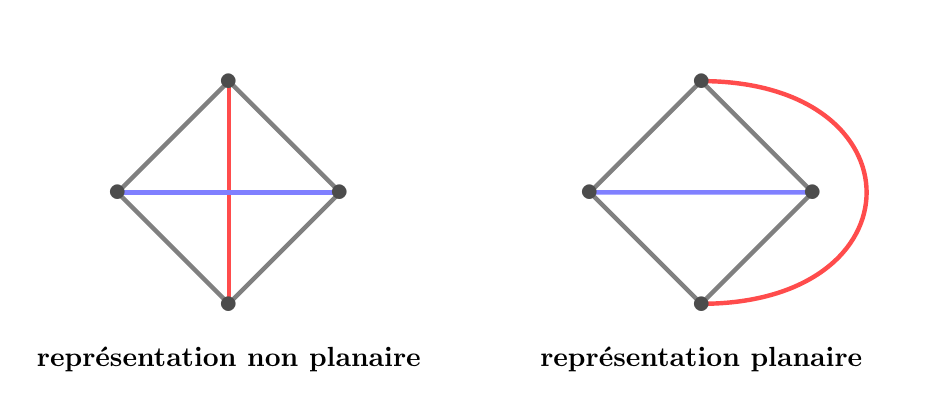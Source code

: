 \begin{tikzpicture}[scale=2]

\begin{scope}[rotate=45]

\coordinate (A) at (0,0);
\coordinate (B) at (1,0);
\coordinate (C) at (1,1);
\coordinate (D) at (0,1);

\draw[ultra thick, black!50]  (A) -- (B);
\draw[ultra thick, black!50]  (B) -- (C);
\draw[ultra thick, black!50]  (C) -- (D);
\draw[ultra thick, black!50]  (D) -- (A);

\draw[ultra thick, red!70]  (A) -- (C);
\draw[ultra thick, blue!50]  (B) -- (D);

\path (A) node[scale=5,black!70]{.};
\path (B) node[scale=5,black!70]{.};
\path (C) node[scale=5,black!70]{.};
\path (D) node[scale=5,black!70]{.};

\node at (-0.25,-0.25) {\bf représentation non planaire};
\end{scope}

\begin{scope}[xshift=3cm,rotate=45]

\coordinate (A) at (0,0);
\coordinate (B) at (1,0);
\coordinate (C) at (1,1);
\coordinate (D) at (0,1);

\draw[ultra thick, black!50]  (A) -- (B);
\draw[ultra thick, black!50]  (B) -- (C);
\draw[ultra thick, black!50]  (C) -- (D);
\draw[ultra thick, black!50]  (D) -- (A);

\draw[ultra thick, red!70]  (A)   .. controls ++(-45:1.4) and ++(-45:1.4) .. (C);
\draw[ultra thick, blue!50]  (B) -- (D);

\path (A) node[scale=5,black!70]{.};
\path (B) node[scale=5,black!70]{.};
\path (C) node[scale=5,black!70]{.};
\path (D) node[scale=5,black!70]{.};

\node at (-0.25,-0.25) {\bf représentation planaire};
\end{scope}

\end{tikzpicture}